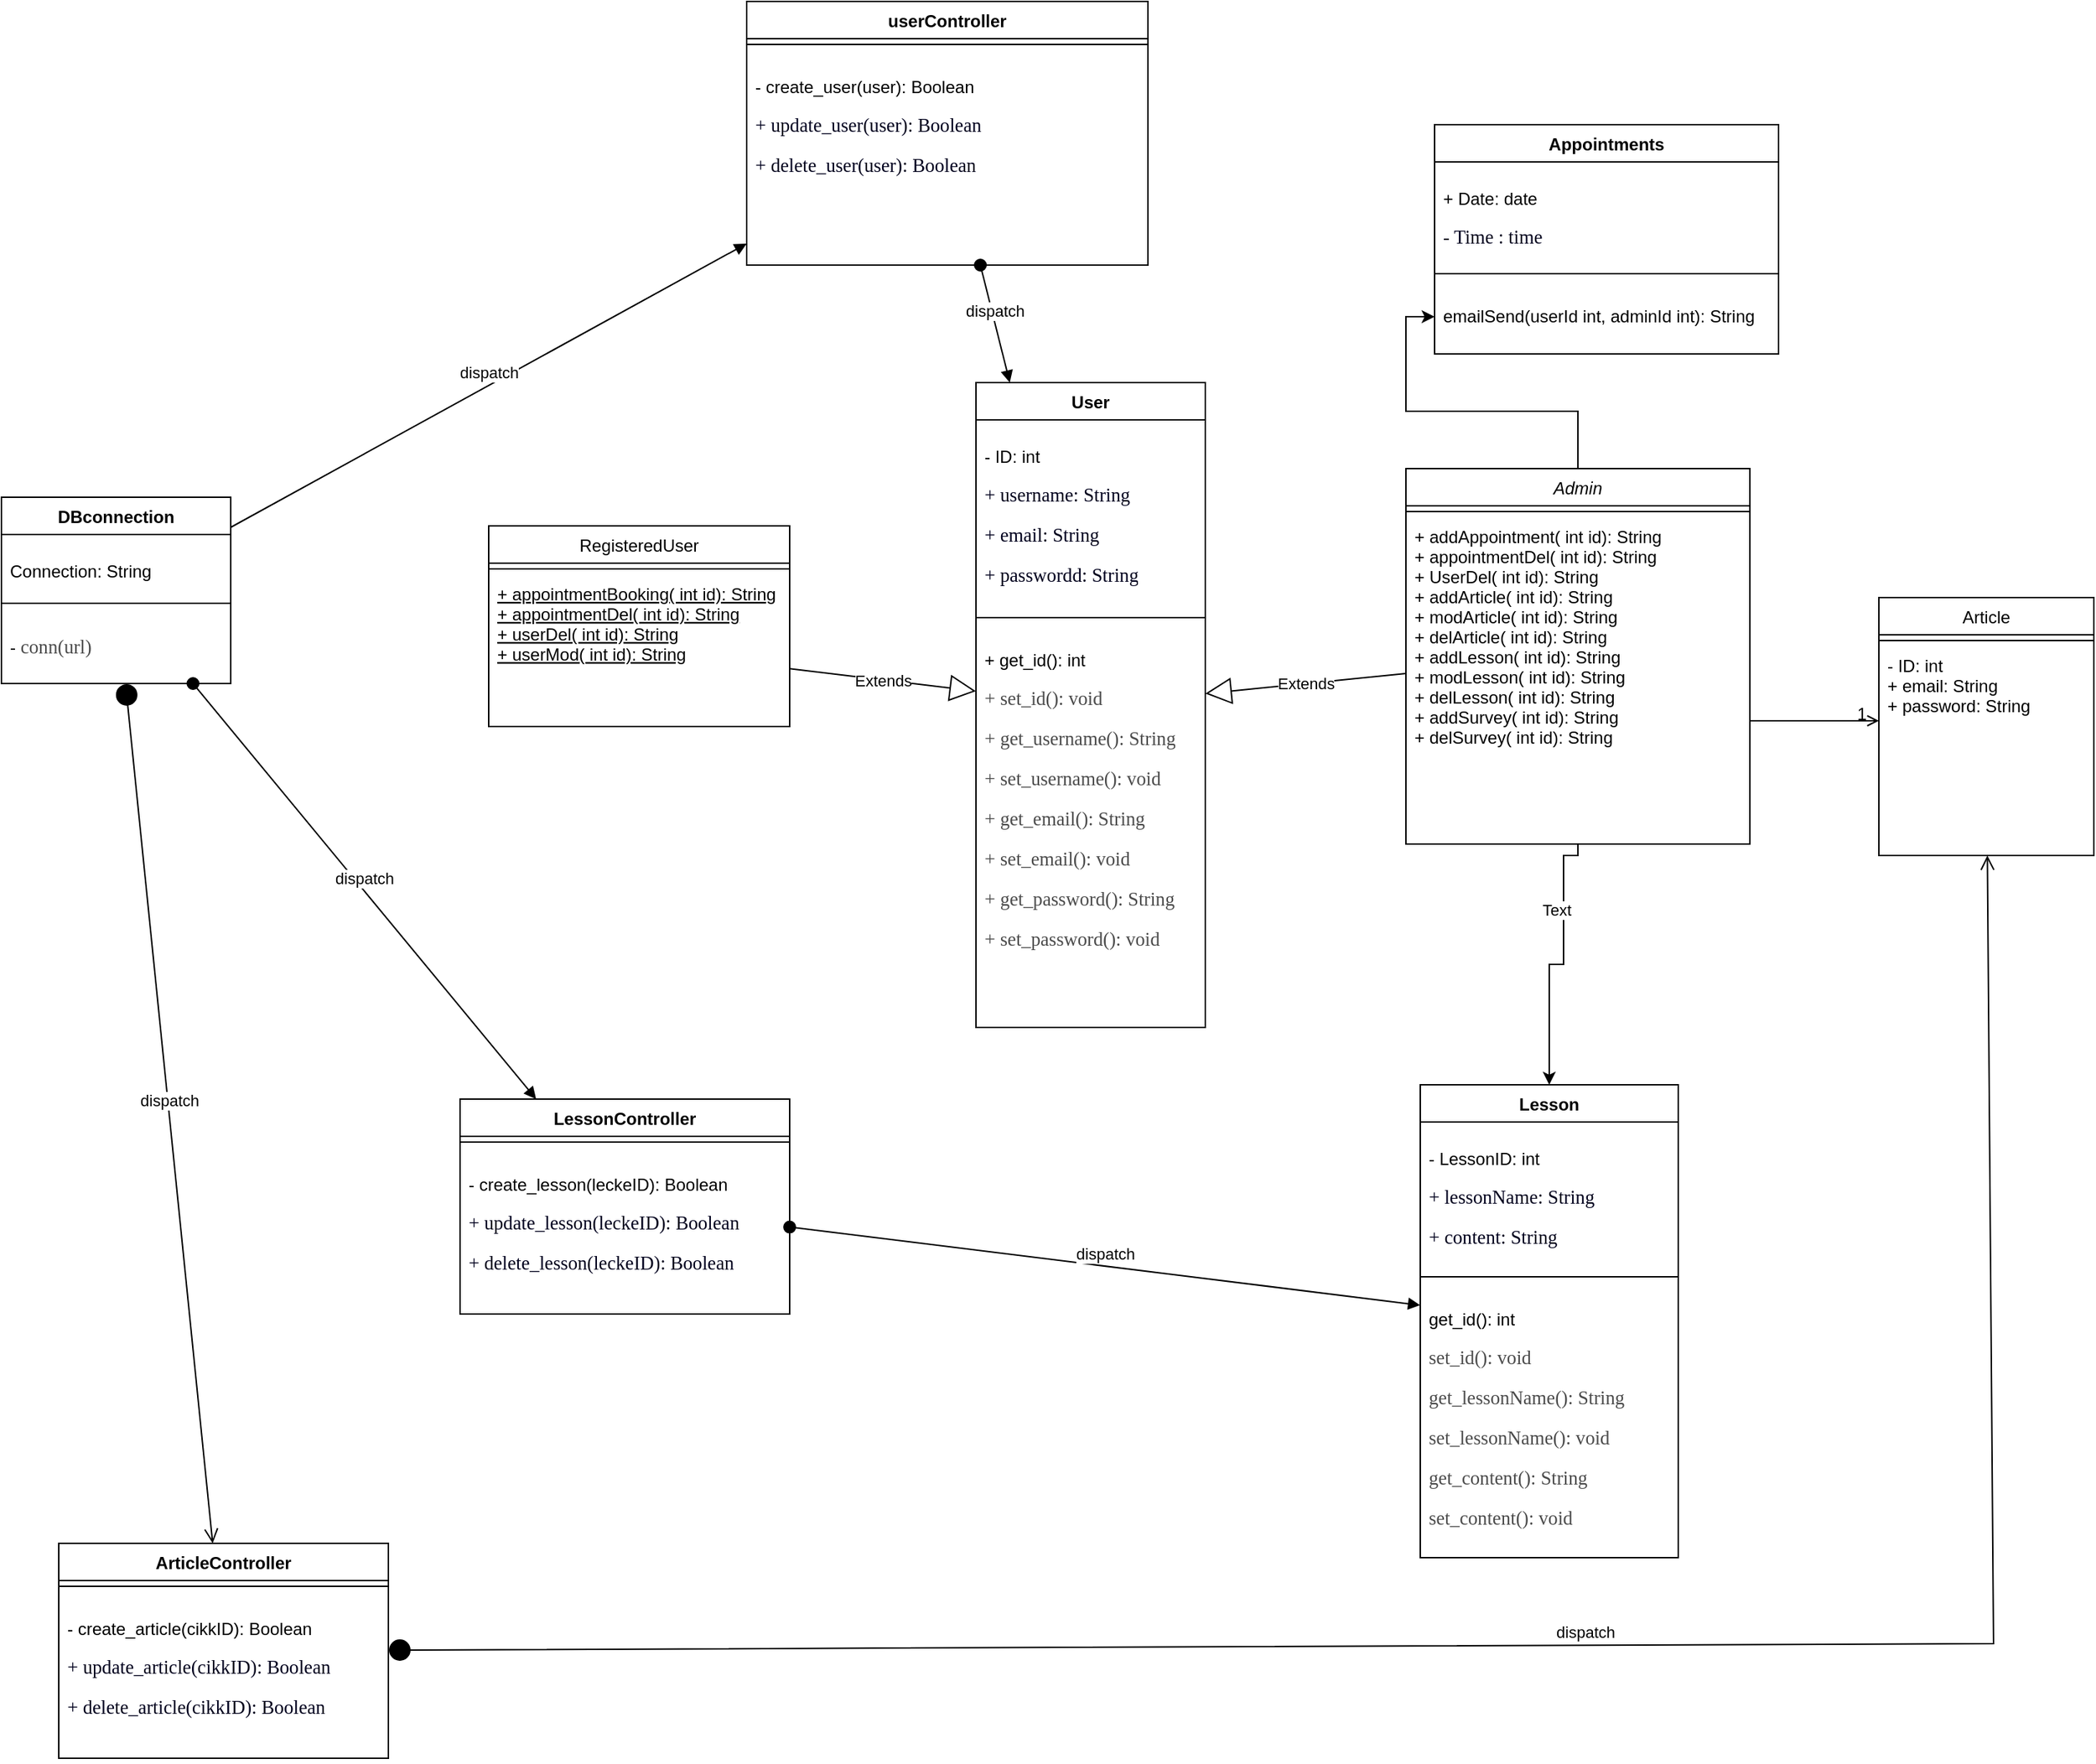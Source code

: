 <mxfile version="22.1.1" type="device">
  <diagram id="C5RBs43oDa-KdzZeNtuy" name="Page-1">
    <mxGraphModel dx="3218" dy="2266" grid="1" gridSize="10" guides="1" tooltips="1" connect="1" arrows="1" fold="1" page="1" pageScale="1" pageWidth="827" pageHeight="1169" math="0" shadow="0">
      <root>
        <mxCell id="WIyWlLk6GJQsqaUBKTNV-0" />
        <mxCell id="WIyWlLk6GJQsqaUBKTNV-1" parent="WIyWlLk6GJQsqaUBKTNV-0" />
        <mxCell id="JFg_Z9QKX0pmDsPN8sRP-20" style="edgeStyle=orthogonalEdgeStyle;rounded=0;orthogonalLoop=1;jettySize=auto;html=1;" parent="WIyWlLk6GJQsqaUBKTNV-1" source="zkfFHV4jXpPFQw0GAbJ--0" target="JFg_Z9QKX0pmDsPN8sRP-19" edge="1">
          <mxGeometry relative="1" as="geometry" />
        </mxCell>
        <mxCell id="zkfFHV4jXpPFQw0GAbJ--0" value="Admin" style="swimlane;fontStyle=2;align=center;verticalAlign=top;childLayout=stackLayout;horizontal=1;startSize=26;horizontalStack=0;resizeParent=1;resizeLast=0;collapsible=1;marginBottom=0;rounded=0;shadow=0;strokeWidth=1;" parent="WIyWlLk6GJQsqaUBKTNV-1" vertex="1">
          <mxGeometry x="670" y="290" width="240" height="262" as="geometry">
            <mxRectangle x="230" y="140" width="160" height="26" as="alternateBounds" />
          </mxGeometry>
        </mxCell>
        <mxCell id="zkfFHV4jXpPFQw0GAbJ--4" value="" style="line;html=1;strokeWidth=1;align=left;verticalAlign=middle;spacingTop=-1;spacingLeft=3;spacingRight=3;rotatable=0;labelPosition=right;points=[];portConstraint=eastwest;" parent="zkfFHV4jXpPFQw0GAbJ--0" vertex="1">
          <mxGeometry y="26" width="240" height="8" as="geometry" />
        </mxCell>
        <mxCell id="zkfFHV4jXpPFQw0GAbJ--5" value="+ addAppointment( int id): String&#xa;+ appointmentDel( int id): String&#xa;+ UserDel( int id): String&#xa;+ addArticle( int id): String&#xa;+ modArticle( int id): String&#xa;+ delArticle( int id): String&#xa;+ addLesson( int id): String&#xa;+ modLesson( int id): String&#xa;+ delLesson( int id): String&#xa;+ addSurvey( int id): String&#xa;+ delSurvey( int id): String" style="text;align=left;verticalAlign=top;spacingLeft=4;spacingRight=4;overflow=hidden;rotatable=0;points=[[0,0.5],[1,0.5]];portConstraint=eastwest;" parent="zkfFHV4jXpPFQw0GAbJ--0" vertex="1">
          <mxGeometry y="34" width="240" height="228" as="geometry" />
        </mxCell>
        <mxCell id="zkfFHV4jXpPFQw0GAbJ--6" value="RegisteredUser" style="swimlane;fontStyle=0;align=center;verticalAlign=top;childLayout=stackLayout;horizontal=1;startSize=26;horizontalStack=0;resizeParent=1;resizeLast=0;collapsible=1;marginBottom=0;rounded=0;shadow=0;strokeWidth=1;" parent="WIyWlLk6GJQsqaUBKTNV-1" vertex="1">
          <mxGeometry x="30" y="330" width="210" height="140" as="geometry">
            <mxRectangle x="130" y="380" width="160" height="26" as="alternateBounds" />
          </mxGeometry>
        </mxCell>
        <mxCell id="zkfFHV4jXpPFQw0GAbJ--9" value="" style="line;html=1;strokeWidth=1;align=left;verticalAlign=middle;spacingTop=-1;spacingLeft=3;spacingRight=3;rotatable=0;labelPosition=right;points=[];portConstraint=eastwest;" parent="zkfFHV4jXpPFQw0GAbJ--6" vertex="1">
          <mxGeometry y="26" width="210" height="8" as="geometry" />
        </mxCell>
        <mxCell id="zkfFHV4jXpPFQw0GAbJ--10" value="+ appointmentBooking( int id): String&#xa;+ appointmentDel( int id): String&#xa;+ userDel( int id): String&#xa;+ userMod( int id): String" style="text;align=left;verticalAlign=top;spacingLeft=4;spacingRight=4;overflow=hidden;rotatable=0;points=[[0,0.5],[1,0.5]];portConstraint=eastwest;fontStyle=4" parent="zkfFHV4jXpPFQw0GAbJ--6" vertex="1">
          <mxGeometry y="34" width="210" height="106" as="geometry" />
        </mxCell>
        <mxCell id="zkfFHV4jXpPFQw0GAbJ--17" value="Article" style="swimlane;fontStyle=0;align=center;verticalAlign=top;childLayout=stackLayout;horizontal=1;startSize=26;horizontalStack=0;resizeParent=1;resizeLast=0;collapsible=1;marginBottom=0;rounded=0;shadow=0;strokeWidth=1;" parent="WIyWlLk6GJQsqaUBKTNV-1" vertex="1">
          <mxGeometry x="1000" y="380" width="150" height="180" as="geometry">
            <mxRectangle x="550" y="140" width="160" height="26" as="alternateBounds" />
          </mxGeometry>
        </mxCell>
        <mxCell id="zkfFHV4jXpPFQw0GAbJ--23" value="" style="line;html=1;strokeWidth=1;align=left;verticalAlign=middle;spacingTop=-1;spacingLeft=3;spacingRight=3;rotatable=0;labelPosition=right;points=[];portConstraint=eastwest;" parent="zkfFHV4jXpPFQw0GAbJ--17" vertex="1">
          <mxGeometry y="26" width="150" height="8" as="geometry" />
        </mxCell>
        <mxCell id="zkfFHV4jXpPFQw0GAbJ--24" value="- ID: int&#xa;+ email: String&#xa;+ password: String" style="text;align=left;verticalAlign=top;spacingLeft=4;spacingRight=4;overflow=hidden;rotatable=0;points=[[0,0.5],[1,0.5]];portConstraint=eastwest;" parent="zkfFHV4jXpPFQw0GAbJ--17" vertex="1">
          <mxGeometry y="34" width="150" height="146" as="geometry" />
        </mxCell>
        <mxCell id="zkfFHV4jXpPFQw0GAbJ--26" value="" style="endArrow=open;shadow=0;strokeWidth=1;rounded=0;endFill=1;edgeStyle=elbowEdgeStyle;elbow=vertical;" parent="WIyWlLk6GJQsqaUBKTNV-1" source="zkfFHV4jXpPFQw0GAbJ--0" target="zkfFHV4jXpPFQw0GAbJ--17" edge="1">
          <mxGeometry x="0.5" y="41" relative="1" as="geometry">
            <mxPoint x="690" y="442" as="sourcePoint" />
            <mxPoint x="850" y="442" as="targetPoint" />
            <mxPoint x="-40" y="32" as="offset" />
          </mxGeometry>
        </mxCell>
        <mxCell id="zkfFHV4jXpPFQw0GAbJ--27" value="" style="resizable=0;align=left;verticalAlign=bottom;labelBackgroundColor=none;fontSize=12;" parent="zkfFHV4jXpPFQw0GAbJ--26" connectable="0" vertex="1">
          <mxGeometry x="-1" relative="1" as="geometry">
            <mxPoint y="4" as="offset" />
          </mxGeometry>
        </mxCell>
        <mxCell id="zkfFHV4jXpPFQw0GAbJ--28" value="1" style="resizable=0;align=right;verticalAlign=bottom;labelBackgroundColor=none;fontSize=12;" parent="zkfFHV4jXpPFQw0GAbJ--26" connectable="0" vertex="1">
          <mxGeometry x="1" relative="1" as="geometry">
            <mxPoint x="-7" y="4" as="offset" />
          </mxGeometry>
        </mxCell>
        <mxCell id="JFg_Z9QKX0pmDsPN8sRP-0" value="User" style="swimlane;fontStyle=1;align=center;verticalAlign=top;childLayout=stackLayout;horizontal=1;startSize=26;horizontalStack=0;resizeParent=1;resizeParentMax=0;resizeLast=0;collapsible=1;marginBottom=0;whiteSpace=wrap;html=1;" parent="WIyWlLk6GJQsqaUBKTNV-1" vertex="1">
          <mxGeometry x="370" y="230" width="160" height="450" as="geometry" />
        </mxCell>
        <mxCell id="JFg_Z9QKX0pmDsPN8sRP-1" value="&lt;p&gt;- ID: int&lt;/p&gt;&lt;p&gt;&lt;span style=&quot;color: rgb(0, 0, 29); font-size: 10pt; font-family: noto_regular&quot;&gt;+ username: String&lt;/span&gt;&lt;/p&gt;&lt;p&gt;&lt;span style=&quot;color: rgb(0, 0, 29); font-size: 10pt; font-family: noto_regular&quot;&gt;+ email: String&lt;/span&gt;&lt;/p&gt;&lt;p&gt;&lt;span style=&quot;color: rgb(0, 0, 29); font-size: 10pt; font-family: noto_regular&quot;&gt;+ passwordd: String&lt;/span&gt;&lt;/p&gt;" style="text;strokeColor=none;fillColor=none;align=left;verticalAlign=top;spacingLeft=4;spacingRight=4;overflow=hidden;rotatable=0;points=[[0,0.5],[1,0.5]];portConstraint=eastwest;whiteSpace=wrap;html=1;" parent="JFg_Z9QKX0pmDsPN8sRP-0" vertex="1">
          <mxGeometry y="26" width="160" height="134" as="geometry" />
        </mxCell>
        <mxCell id="JFg_Z9QKX0pmDsPN8sRP-2" value="" style="line;strokeWidth=1;fillColor=none;align=left;verticalAlign=middle;spacingTop=-1;spacingLeft=3;spacingRight=3;rotatable=0;labelPosition=right;points=[];portConstraint=eastwest;strokeColor=inherit;" parent="JFg_Z9QKX0pmDsPN8sRP-0" vertex="1">
          <mxGeometry y="160" width="160" height="8" as="geometry" />
        </mxCell>
        <mxCell id="JFg_Z9QKX0pmDsPN8sRP-3" value="&lt;p&gt;+ get_id(): int&lt;/p&gt;&lt;p&gt;&lt;span style=&quot;color: rgb(75, 75, 75); font-size: 10pt; font-family: noto_regular&quot;&gt;+ set_id(): void&lt;/span&gt;&lt;/p&gt;&lt;p&gt;&lt;span style=&quot;color: rgb(75, 75, 75); font-size: 10pt; font-family: noto_regular&quot;&gt;+ get_username(): String&lt;/span&gt;&lt;/p&gt;&lt;p&gt;&lt;span style=&quot;color: rgb(75, 75, 75); font-size: 10pt; font-family: noto_regular&quot;&gt;+ set_username(): void&lt;/span&gt;&lt;/p&gt;&lt;p&gt;&lt;span style=&quot;color: rgb(75, 75, 75); font-size: 10pt; font-family: noto_regular&quot;&gt;+ get_email(): String&lt;/span&gt;&lt;/p&gt;&lt;p&gt;&lt;span style=&quot;color: rgb(75, 75, 75); font-size: 10pt; font-family: noto_regular&quot;&gt;+ set_email(): void&lt;/span&gt;&lt;/p&gt;&lt;p&gt;&lt;span style=&quot;color: rgb(75, 75, 75); font-size: 10pt; font-family: noto_regular&quot;&gt;+ get_password(): String&lt;/span&gt;&lt;/p&gt;&lt;p&gt;&lt;span style=&quot;color: rgb(75, 75, 75); font-size: 10pt; font-family: noto_regular&quot;&gt;+ set_password(): void&lt;/span&gt;&lt;/p&gt;&lt;p&gt;&lt;/p&gt;" style="text;strokeColor=none;fillColor=none;align=left;verticalAlign=top;spacingLeft=4;spacingRight=4;overflow=hidden;rotatable=0;points=[[0,0.5],[1,0.5]];portConstraint=eastwest;whiteSpace=wrap;html=1;" parent="JFg_Z9QKX0pmDsPN8sRP-0" vertex="1">
          <mxGeometry y="168" width="160" height="282" as="geometry" />
        </mxCell>
        <mxCell id="JFg_Z9QKX0pmDsPN8sRP-6" value="Extends" style="endArrow=block;endSize=16;endFill=0;html=1;rounded=0;" parent="WIyWlLk6GJQsqaUBKTNV-1" source="zkfFHV4jXpPFQw0GAbJ--0" target="JFg_Z9QKX0pmDsPN8sRP-0" edge="1">
          <mxGeometry width="160" relative="1" as="geometry">
            <mxPoint x="330" y="400" as="sourcePoint" />
            <mxPoint x="490" y="400" as="targetPoint" />
          </mxGeometry>
        </mxCell>
        <mxCell id="JFg_Z9QKX0pmDsPN8sRP-7" value="Extends" style="endArrow=block;endSize=16;endFill=0;html=1;rounded=0;" parent="WIyWlLk6GJQsqaUBKTNV-1" source="zkfFHV4jXpPFQw0GAbJ--10" target="JFg_Z9QKX0pmDsPN8sRP-0" edge="1">
          <mxGeometry width="160" relative="1" as="geometry">
            <mxPoint x="330" y="400" as="sourcePoint" />
            <mxPoint x="490" y="400" as="targetPoint" />
          </mxGeometry>
        </mxCell>
        <mxCell id="JFg_Z9QKX0pmDsPN8sRP-8" value="Lesson" style="swimlane;fontStyle=1;align=center;verticalAlign=top;childLayout=stackLayout;horizontal=1;startSize=26;horizontalStack=0;resizeParent=1;resizeParentMax=0;resizeLast=0;collapsible=1;marginBottom=0;whiteSpace=wrap;html=1;" parent="WIyWlLk6GJQsqaUBKTNV-1" vertex="1">
          <mxGeometry x="680" y="720" width="180" height="330" as="geometry" />
        </mxCell>
        <mxCell id="JFg_Z9QKX0pmDsPN8sRP-9" value="&lt;p dir=&quot;ltr&quot;&gt;- LessonID: int&lt;/p&gt;&lt;p&gt;&lt;span style=&quot;color: rgb(0, 0, 29); font-size: 10pt; font-family: noto_regular&quot;&gt;+ lessonName: String&lt;/span&gt;&lt;/p&gt;&lt;p&gt;&lt;span style=&quot;color: rgb(0, 0, 29); font-size: 10pt; font-family: noto_regular&quot;&gt;+ content: String&lt;/span&gt;&lt;/p&gt;" style="text;strokeColor=none;fillColor=none;align=left;verticalAlign=top;spacingLeft=4;spacingRight=4;overflow=hidden;rotatable=0;points=[[0,0.5],[1,0.5]];portConstraint=eastwest;whiteSpace=wrap;html=1;" parent="JFg_Z9QKX0pmDsPN8sRP-8" vertex="1">
          <mxGeometry y="26" width="180" height="104" as="geometry" />
        </mxCell>
        <mxCell id="JFg_Z9QKX0pmDsPN8sRP-10" value="" style="line;strokeWidth=1;fillColor=none;align=left;verticalAlign=middle;spacingTop=-1;spacingLeft=3;spacingRight=3;rotatable=0;labelPosition=right;points=[];portConstraint=eastwest;strokeColor=inherit;" parent="JFg_Z9QKX0pmDsPN8sRP-8" vertex="1">
          <mxGeometry y="130" width="180" height="8" as="geometry" />
        </mxCell>
        <mxCell id="JFg_Z9QKX0pmDsPN8sRP-11" value="&lt;p&gt;get_id(): int&lt;/p&gt;&lt;p&gt;&lt;span style=&quot;color: #4b4b4b; font-size: 10pt; font-family: noto_regular&quot;&gt;set_id(): void&lt;/span&gt;&lt;/p&gt;&lt;p&gt;&lt;span style=&quot;color: #4b4b4b; font-size: 10pt; font-family: noto_regular&quot;&gt;get_lessonName(): String&lt;/span&gt;&lt;/p&gt;&lt;p&gt;&lt;span style=&quot;color: #4b4b4b; font-size: 10pt; font-family: noto_regular&quot;&gt;set_lessonName(): void&lt;/span&gt;&lt;/p&gt;&lt;p&gt;&lt;span style=&quot;color: rgb(75, 75, 75); font-size: 10pt; font-family: noto_regular&quot;&gt;get_content(): String&lt;/span&gt;&lt;/p&gt;&lt;p&gt;&lt;span style=&quot;color: rgb(75, 75, 75); font-size: 10pt; font-family: noto_regular&quot;&gt;set_content(): void&lt;/span&gt;&lt;/p&gt;" style="text;strokeColor=none;fillColor=none;align=left;verticalAlign=top;spacingLeft=4;spacingRight=4;overflow=hidden;rotatable=0;points=[[0,0.5],[1,0.5]];portConstraint=eastwest;whiteSpace=wrap;html=1;" parent="JFg_Z9QKX0pmDsPN8sRP-8" vertex="1">
          <mxGeometry y="138" width="180" height="192" as="geometry" />
        </mxCell>
        <mxCell id="JFg_Z9QKX0pmDsPN8sRP-15" style="edgeStyle=orthogonalEdgeStyle;rounded=0;orthogonalLoop=1;jettySize=auto;html=1;" parent="WIyWlLk6GJQsqaUBKTNV-1" source="zkfFHV4jXpPFQw0GAbJ--0" target="JFg_Z9QKX0pmDsPN8sRP-8" edge="1">
          <mxGeometry relative="1" as="geometry">
            <Array as="points">
              <mxPoint x="790" y="560" />
              <mxPoint x="780" y="560" />
              <mxPoint x="780" y="636" />
              <mxPoint x="770" y="636" />
            </Array>
          </mxGeometry>
        </mxCell>
        <mxCell id="JFg_Z9QKX0pmDsPN8sRP-50" value="Text" style="edgeLabel;html=1;align=center;verticalAlign=middle;resizable=0;points=[];" parent="JFg_Z9QKX0pmDsPN8sRP-15" vertex="1" connectable="0">
          <mxGeometry x="-0.4" y="-5" relative="1" as="geometry">
            <mxPoint y="-1" as="offset" />
          </mxGeometry>
        </mxCell>
        <mxCell id="JFg_Z9QKX0pmDsPN8sRP-16" value="Appointments" style="swimlane;fontStyle=1;align=center;verticalAlign=top;childLayout=stackLayout;horizontal=1;startSize=26;horizontalStack=0;resizeParent=1;resizeParentMax=0;resizeLast=0;collapsible=1;marginBottom=0;whiteSpace=wrap;html=1;" parent="WIyWlLk6GJQsqaUBKTNV-1" vertex="1">
          <mxGeometry x="690" y="50" width="240" height="160" as="geometry" />
        </mxCell>
        <mxCell id="JFg_Z9QKX0pmDsPN8sRP-17" value="&lt;p dir=&quot;ltr&quot;&gt;+ Date: date&lt;/p&gt;&lt;p&gt;&lt;span style=&quot;color: rgb(0, 0, 29); font-size: 10pt; font-family: noto_regular&quot;&gt;- Time : time&lt;/span&gt;&lt;/p&gt;" style="text;strokeColor=none;fillColor=none;align=left;verticalAlign=top;spacingLeft=4;spacingRight=4;overflow=hidden;rotatable=0;points=[[0,0.5],[1,0.5]];portConstraint=eastwest;whiteSpace=wrap;html=1;" parent="JFg_Z9QKX0pmDsPN8sRP-16" vertex="1">
          <mxGeometry y="26" width="240" height="74" as="geometry" />
        </mxCell>
        <mxCell id="JFg_Z9QKX0pmDsPN8sRP-18" value="" style="line;strokeWidth=1;fillColor=none;align=left;verticalAlign=middle;spacingTop=-1;spacingLeft=3;spacingRight=3;rotatable=0;labelPosition=right;points=[];portConstraint=eastwest;strokeColor=inherit;" parent="JFg_Z9QKX0pmDsPN8sRP-16" vertex="1">
          <mxGeometry y="100" width="240" height="8" as="geometry" />
        </mxCell>
        <mxCell id="JFg_Z9QKX0pmDsPN8sRP-19" value="&lt;p data-pm-slice=&quot;1 1 [&amp;quot;tiptapChildEditor&amp;quot;,{&amp;quot;id&amp;quot;:&amp;quot;7b0293be-7391-484d-9000-76150fa5221f&amp;quot;,&amp;quot;shapeId&amp;quot;:&amp;quot;D4BE0lapv9o&amp;quot;,&amp;quot;textId&amp;quot;:&amp;quot;functionSectionText&amp;quot;},&amp;quot;bulletList&amp;quot;,{&amp;quot;dir&amp;quot;:null},&amp;quot;listItem&amp;quot;,{}]&quot;&gt;emailSend(userId int, adminId int): String&lt;/p&gt;" style="text;strokeColor=none;fillColor=none;align=left;verticalAlign=top;spacingLeft=4;spacingRight=4;overflow=hidden;rotatable=0;points=[[0,0.5],[1,0.5]];portConstraint=eastwest;whiteSpace=wrap;html=1;" parent="JFg_Z9QKX0pmDsPN8sRP-16" vertex="1">
          <mxGeometry y="108" width="240" height="52" as="geometry" />
        </mxCell>
        <mxCell id="JFg_Z9QKX0pmDsPN8sRP-21" value="userController" style="swimlane;fontStyle=1;align=center;verticalAlign=top;childLayout=stackLayout;horizontal=1;startSize=26;horizontalStack=0;resizeParent=1;resizeParentMax=0;resizeLast=0;collapsible=1;marginBottom=0;whiteSpace=wrap;html=1;" parent="WIyWlLk6GJQsqaUBKTNV-1" vertex="1">
          <mxGeometry x="210" y="-36" width="280" height="184" as="geometry" />
        </mxCell>
        <mxCell id="JFg_Z9QKX0pmDsPN8sRP-23" value="" style="line;strokeWidth=1;fillColor=none;align=left;verticalAlign=middle;spacingTop=-1;spacingLeft=3;spacingRight=3;rotatable=0;labelPosition=right;points=[];portConstraint=eastwest;strokeColor=inherit;" parent="JFg_Z9QKX0pmDsPN8sRP-21" vertex="1">
          <mxGeometry y="26" width="280" height="8" as="geometry" />
        </mxCell>
        <mxCell id="JFg_Z9QKX0pmDsPN8sRP-24" value="&lt;p&gt;-  create_user(user): Boolean&lt;/p&gt;&lt;p&gt;&lt;span style=&quot;color: rgb(0, 0, 29); font-size: 10pt; font-family: noto_regular&quot;&gt;+ update_user(user): Boolean&lt;/span&gt;&lt;/p&gt;&lt;p&gt;&lt;span style=&quot;color: rgb(0, 0, 29); font-size: 10pt; font-family: noto_regular&quot;&gt;+ delete_user(user): Boolean&lt;/span&gt;&lt;/p&gt;" style="text;strokeColor=none;fillColor=none;align=left;verticalAlign=top;spacingLeft=4;spacingRight=4;overflow=hidden;rotatable=0;points=[[0,0.5],[1,0.5]];portConstraint=eastwest;whiteSpace=wrap;html=1;" parent="JFg_Z9QKX0pmDsPN8sRP-21" vertex="1">
          <mxGeometry y="34" width="280" height="150" as="geometry" />
        </mxCell>
        <mxCell id="JFg_Z9QKX0pmDsPN8sRP-25" value="dispatch" style="html=1;verticalAlign=bottom;startArrow=oval;startFill=1;endArrow=block;startSize=8;curved=0;rounded=0;" parent="WIyWlLk6GJQsqaUBKTNV-1" source="JFg_Z9QKX0pmDsPN8sRP-21" target="JFg_Z9QKX0pmDsPN8sRP-0" edge="1">
          <mxGeometry width="60" relative="1" as="geometry">
            <mxPoint x="540" y="110" as="sourcePoint" />
            <mxPoint x="600" y="110" as="targetPoint" />
          </mxGeometry>
        </mxCell>
        <mxCell id="JFg_Z9QKX0pmDsPN8sRP-32" value="DBconnection" style="swimlane;fontStyle=1;align=center;verticalAlign=top;childLayout=stackLayout;horizontal=1;startSize=26;horizontalStack=0;resizeParent=1;resizeParentMax=0;resizeLast=0;collapsible=1;marginBottom=0;whiteSpace=wrap;html=1;" parent="WIyWlLk6GJQsqaUBKTNV-1" vertex="1">
          <mxGeometry x="-310" y="310" width="160" height="130" as="geometry" />
        </mxCell>
        <mxCell id="JFg_Z9QKX0pmDsPN8sRP-33" value="&lt;p data-pm-slice=&quot;1 1 [&amp;quot;tiptapChildEditor&amp;quot;,{&amp;quot;id&amp;quot;:&amp;quot;c9bf8ef1-cc7f-48be-b818-1c12c58a85af&amp;quot;,&amp;quot;shapeId&amp;quot;:&amp;quot;abP6FwlQP2a&amp;quot;,&amp;quot;textId&amp;quot;:&amp;quot;attributeSectionText&amp;quot;}]&quot;&gt;Connection: String&lt;/p&gt;" style="text;strokeColor=none;fillColor=none;align=left;verticalAlign=top;spacingLeft=4;spacingRight=4;overflow=hidden;rotatable=0;points=[[0,0.5],[1,0.5]];portConstraint=eastwest;whiteSpace=wrap;html=1;" parent="JFg_Z9QKX0pmDsPN8sRP-32" vertex="1">
          <mxGeometry y="26" width="160" height="44" as="geometry" />
        </mxCell>
        <mxCell id="JFg_Z9QKX0pmDsPN8sRP-34" value="" style="line;strokeWidth=1;fillColor=none;align=left;verticalAlign=middle;spacingTop=-1;spacingLeft=3;spacingRight=3;rotatable=0;labelPosition=right;points=[];portConstraint=eastwest;strokeColor=inherit;" parent="JFg_Z9QKX0pmDsPN8sRP-32" vertex="1">
          <mxGeometry y="70" width="160" height="8" as="geometry" />
        </mxCell>
        <mxCell id="JFg_Z9QKX0pmDsPN8sRP-35" value="&lt;p data-pm-slice=&quot;1 1 [&amp;quot;tiptapChildEditor&amp;quot;,{&amp;quot;id&amp;quot;:&amp;quot;730383d2-31f5-4144-9543-b758855d069b&amp;quot;,&amp;quot;shapeId&amp;quot;:&amp;quot;abP6FwlQP2a&amp;quot;,&amp;quot;textId&amp;quot;:&amp;quot;functionSectionText&amp;quot;}]&quot;&gt;-  &lt;span style=&quot;color: #4b4b4b; font-size: 10pt; font-family: noto_regular&quot;&gt;conn(url)&lt;/span&gt;&lt;/p&gt;" style="text;strokeColor=none;fillColor=none;align=left;verticalAlign=top;spacingLeft=4;spacingRight=4;overflow=hidden;rotatable=0;points=[[0,0.5],[1,0.5]];portConstraint=eastwest;whiteSpace=wrap;html=1;" parent="JFg_Z9QKX0pmDsPN8sRP-32" vertex="1">
          <mxGeometry y="78" width="160" height="52" as="geometry" />
        </mxCell>
        <mxCell id="JFg_Z9QKX0pmDsPN8sRP-36" value="dispatch" style="html=1;verticalAlign=bottom;endArrow=block;curved=0;rounded=0;" parent="WIyWlLk6GJQsqaUBKTNV-1" source="JFg_Z9QKX0pmDsPN8sRP-32" target="JFg_Z9QKX0pmDsPN8sRP-21" edge="1">
          <mxGeometry width="80" relative="1" as="geometry">
            <mxPoint x="520" y="460" as="sourcePoint" />
            <mxPoint x="600" y="460" as="targetPoint" />
          </mxGeometry>
        </mxCell>
        <mxCell id="JFg_Z9QKX0pmDsPN8sRP-37" value="LessonController" style="swimlane;fontStyle=1;align=center;verticalAlign=top;childLayout=stackLayout;horizontal=1;startSize=26;horizontalStack=0;resizeParent=1;resizeParentMax=0;resizeLast=0;collapsible=1;marginBottom=0;whiteSpace=wrap;html=1;" parent="WIyWlLk6GJQsqaUBKTNV-1" vertex="1">
          <mxGeometry x="10" y="730" width="230" height="150" as="geometry" />
        </mxCell>
        <mxCell id="JFg_Z9QKX0pmDsPN8sRP-39" value="" style="line;strokeWidth=1;fillColor=none;align=left;verticalAlign=middle;spacingTop=-1;spacingLeft=3;spacingRight=3;rotatable=0;labelPosition=right;points=[];portConstraint=eastwest;strokeColor=inherit;" parent="JFg_Z9QKX0pmDsPN8sRP-37" vertex="1">
          <mxGeometry y="26" width="230" height="8" as="geometry" />
        </mxCell>
        <mxCell id="JFg_Z9QKX0pmDsPN8sRP-40" value="&lt;p style=&quot;text-align: left&quot;&gt;- create_lesson(leckeID): Boolean&lt;/p&gt;&lt;p style=&quot;text-align: left&quot;&gt;&lt;span style=&quot;color: rgb(0, 0, 29); font-size: 10pt; font-family: noto_regular&quot;&gt;+ update_lesson(leckeID): Boolean&lt;/span&gt;&lt;/p&gt;&lt;p data-pm-slice=&quot;1 1 [&amp;quot;tiptapChildEditor&amp;quot;,{&amp;quot;id&amp;quot;:&amp;quot;730383d2-31f5-4144-9543-b758855d069b&amp;quot;,&amp;quot;shapeId&amp;quot;:&amp;quot;abP6FwlQP2a&amp;quot;,&amp;quot;textId&amp;quot;:&amp;quot;functionSectionText&amp;quot;}]&quot;&gt;&lt;/p&gt;&lt;p style=&quot;text-align: left&quot;&gt;&lt;span style=&quot;color: rgb(0, 0, 29); font-size: 10pt; font-family: noto_regular&quot;&gt;+ delete_lesson(leckeID): Boolean&lt;/span&gt;&lt;/p&gt;" style="text;strokeColor=none;fillColor=none;align=left;verticalAlign=top;spacingLeft=4;spacingRight=4;overflow=hidden;rotatable=0;points=[[0,0.5],[1,0.5]];portConstraint=eastwest;whiteSpace=wrap;html=1;" parent="JFg_Z9QKX0pmDsPN8sRP-37" vertex="1">
          <mxGeometry y="34" width="230" height="116" as="geometry" />
        </mxCell>
        <mxCell id="JFg_Z9QKX0pmDsPN8sRP-42" value="dispatch" style="html=1;verticalAlign=bottom;startArrow=oval;startFill=1;endArrow=block;startSize=8;curved=0;rounded=0;" parent="WIyWlLk6GJQsqaUBKTNV-1" source="JFg_Z9QKX0pmDsPN8sRP-32" target="JFg_Z9QKX0pmDsPN8sRP-37" edge="1">
          <mxGeometry width="60" relative="1" as="geometry">
            <mxPoint x="120" y="850" as="sourcePoint" />
            <mxPoint x="180" y="850" as="targetPoint" />
          </mxGeometry>
        </mxCell>
        <mxCell id="JFg_Z9QKX0pmDsPN8sRP-43" value="dispatch" style="html=1;verticalAlign=bottom;startArrow=oval;startFill=1;endArrow=block;startSize=8;curved=0;rounded=0;" parent="WIyWlLk6GJQsqaUBKTNV-1" source="JFg_Z9QKX0pmDsPN8sRP-37" target="JFg_Z9QKX0pmDsPN8sRP-8" edge="1">
          <mxGeometry width="60" relative="1" as="geometry">
            <mxPoint x="120" y="850" as="sourcePoint" />
            <mxPoint x="180" y="850" as="targetPoint" />
          </mxGeometry>
        </mxCell>
        <mxCell id="JFg_Z9QKX0pmDsPN8sRP-45" value="ArticleController" style="swimlane;fontStyle=1;align=center;verticalAlign=top;childLayout=stackLayout;horizontal=1;startSize=26;horizontalStack=0;resizeParent=1;resizeParentMax=0;resizeLast=0;collapsible=1;marginBottom=0;whiteSpace=wrap;html=1;" parent="WIyWlLk6GJQsqaUBKTNV-1" vertex="1">
          <mxGeometry x="-270" y="1040" width="230" height="150" as="geometry" />
        </mxCell>
        <mxCell id="JFg_Z9QKX0pmDsPN8sRP-46" value="" style="line;strokeWidth=1;fillColor=none;align=left;verticalAlign=middle;spacingTop=-1;spacingLeft=3;spacingRight=3;rotatable=0;labelPosition=right;points=[];portConstraint=eastwest;strokeColor=inherit;" parent="JFg_Z9QKX0pmDsPN8sRP-45" vertex="1">
          <mxGeometry y="26" width="230" height="8" as="geometry" />
        </mxCell>
        <mxCell id="JFg_Z9QKX0pmDsPN8sRP-47" value="&lt;p style=&quot;text-align: left&quot;&gt;- create_article(cikkID): Boolean&lt;/p&gt;&lt;p style=&quot;text-align: left&quot;&gt;&lt;span style=&quot;color: rgb(0, 0, 29); font-size: 10pt; font-family: noto_regular&quot;&gt;+ update_article(cikkID): Boolean&lt;/span&gt;&lt;/p&gt;&lt;p style=&quot;text-align: left&quot;&gt;&lt;/p&gt;&lt;p style=&quot;text-align: left&quot;&gt;&lt;span style=&quot;color: rgb(0, 0, 29); font-size: 10pt; font-family: noto_regular&quot;&gt;+ delete_article(cikkID): Boolean&lt;/span&gt;&lt;/p&gt;" style="text;strokeColor=none;fillColor=none;align=left;verticalAlign=top;spacingLeft=4;spacingRight=4;overflow=hidden;rotatable=0;points=[[0,0.5],[1,0.5]];portConstraint=eastwest;whiteSpace=wrap;html=1;" parent="JFg_Z9QKX0pmDsPN8sRP-45" vertex="1">
          <mxGeometry y="34" width="230" height="116" as="geometry" />
        </mxCell>
        <mxCell id="JFg_Z9QKX0pmDsPN8sRP-48" value="dispatch" style="html=1;verticalAlign=bottom;startArrow=circle;startFill=1;endArrow=open;startSize=6;endSize=8;curved=0;rounded=0;" parent="WIyWlLk6GJQsqaUBKTNV-1" source="JFg_Z9QKX0pmDsPN8sRP-32" target="JFg_Z9QKX0pmDsPN8sRP-45" edge="1">
          <mxGeometry width="80" relative="1" as="geometry">
            <mxPoint x="110" y="850" as="sourcePoint" />
            <mxPoint x="190" y="850" as="targetPoint" />
          </mxGeometry>
        </mxCell>
        <mxCell id="JFg_Z9QKX0pmDsPN8sRP-49" value="dispatch" style="html=1;verticalAlign=bottom;startArrow=circle;startFill=1;endArrow=open;startSize=6;endSize=8;curved=0;rounded=0;" parent="WIyWlLk6GJQsqaUBKTNV-1" source="JFg_Z9QKX0pmDsPN8sRP-45" target="zkfFHV4jXpPFQw0GAbJ--17" edge="1">
          <mxGeometry width="80" relative="1" as="geometry">
            <mxPoint x="110" y="850" as="sourcePoint" />
            <mxPoint x="190" y="850" as="targetPoint" />
            <Array as="points">
              <mxPoint x="1080" y="1110" />
            </Array>
          </mxGeometry>
        </mxCell>
      </root>
    </mxGraphModel>
  </diagram>
</mxfile>
